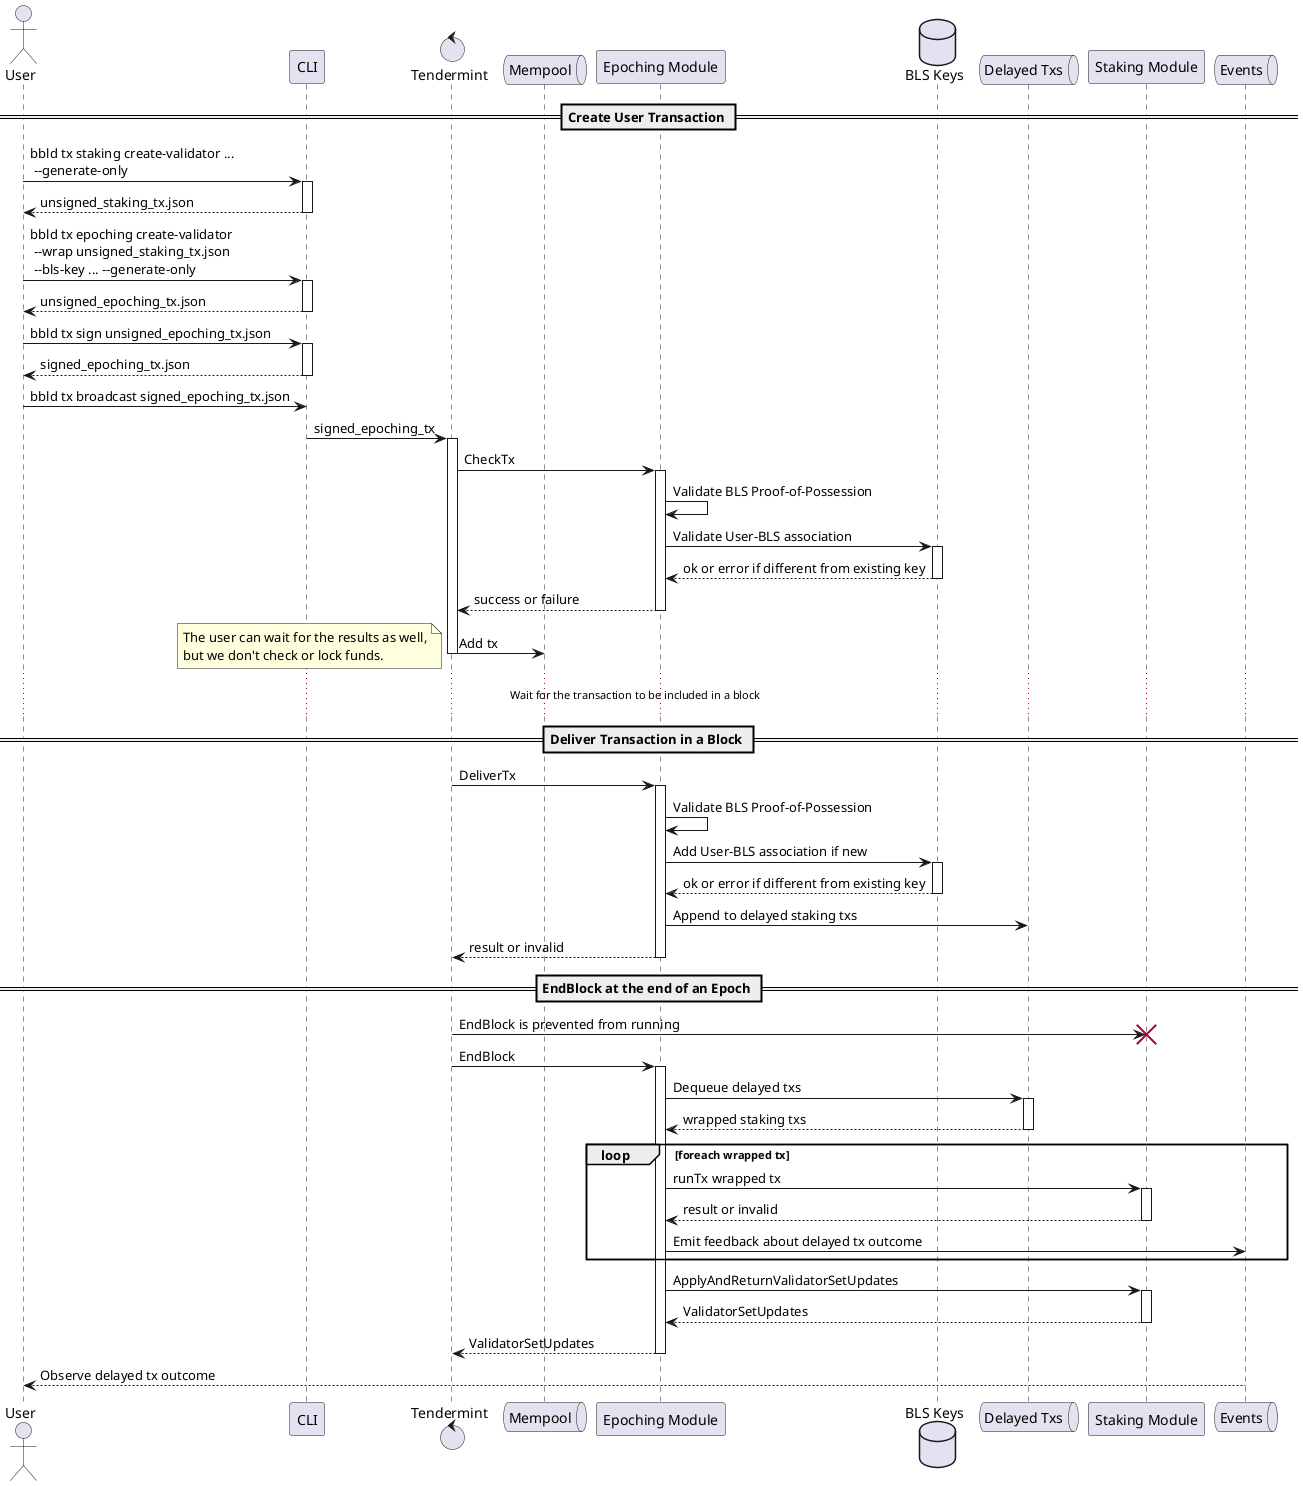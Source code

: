 @startuml Validator Registration
actor       User
participant CLI
control     Tendermint
queue       Mempool
participant "Epoching Module" as epoching
database    "BLS Keys"        as blskeys
queue       "Delayed Txs"     as delayedtxs
participant "Staking Module"  as staking
queue       Events

== Create User Transaction ==

User -> CLI ++ : bbld tx staking create-validator ... \n --generate-only
return unsigned_staking_tx.json
User -> CLI ++ : bbld tx epoching create-validator \n ~--wrap unsigned_staking_tx.json \n ~--bls-key ... --generate-only
return unsigned_epoching_tx.json
User -> CLI ++ : bbld tx sign unsigned_epoching_tx.json
return signed_epoching_tx.json
User -> CLI : bbld tx broadcast signed_epoching_tx.json

CLI -> Tendermint ++ : signed_epoching_tx
Tendermint -> epoching ++ : CheckTx
epoching -> epoching : Validate BLS Proof-of-Possession
epoching -> blskeys ++ : Validate User-BLS association
return ok or error if different from existing key
return success or failure
Tendermint -> Mempool : Add tx
deactivate Tendermint
note left
  The user can wait for the results as well,
  but we don't check or lock funds.
end note

... Wait for the transaction to be included in a block ...

== Deliver Transaction in a Block ==

Tendermint -> epoching ++ : DeliverTx
epoching -> epoching : Validate BLS Proof-of-Possession
epoching -> blskeys ++ : Add User-BLS association if new
return ok or error if different from existing key
epoching -> delayedtxs : Append to delayed staking txs
return result or invalid

== EndBlock at the end of an Epoch ==

Tendermint -> staking !! : EndBlock is prevented from running
Tendermint -> epoching ++ : EndBlock
epoching -> delayedtxs ++ : Dequeue delayed txs
return wrapped staking txs
loop foreach wrapped tx
  epoching -> staking ++ : runTx wrapped tx
  return result or invalid
  epoching -> Events : Emit feedback about delayed tx outcome
end
epoching -> staking ++ : ApplyAndReturnValidatorSetUpdates
return ValidatorSetUpdates
return ValidatorSetUpdates

Events --> User : Observe delayed tx outcome

@enduml
